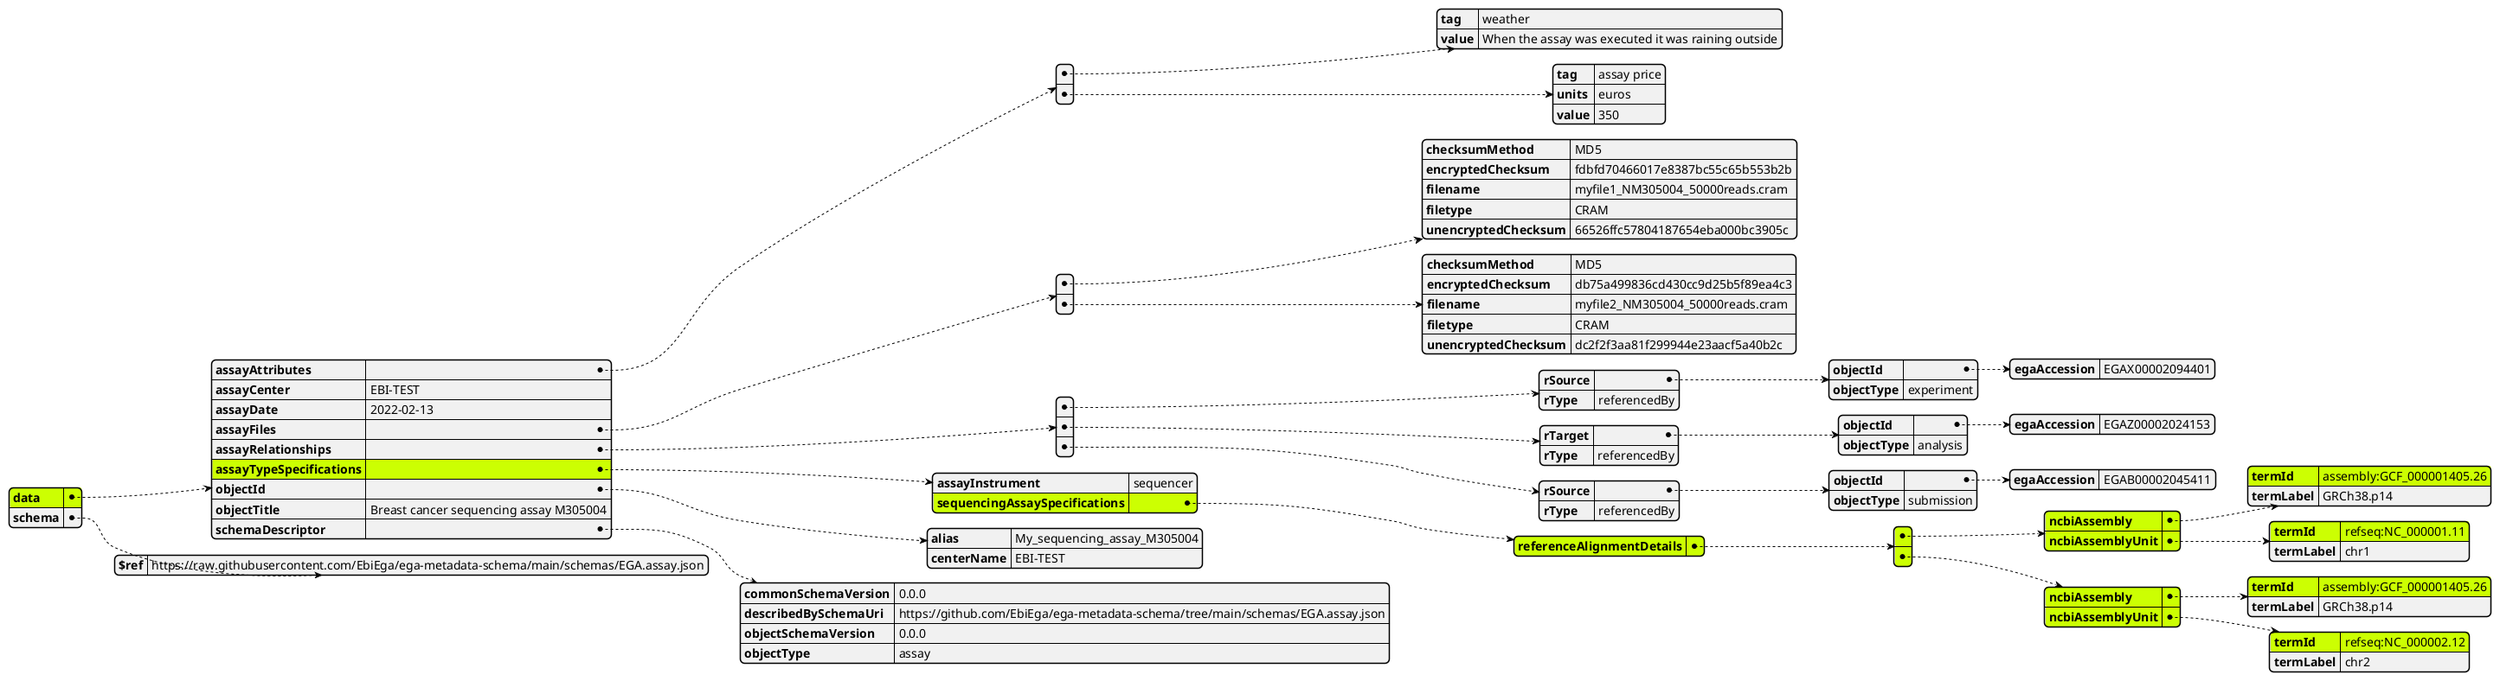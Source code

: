 @startjson
#highlight "data" / "assayTypeSpecifications" / "sequencingAssaySpecifications" / "referenceAlignmentDetails" / "0" / "ncbiAssembly" / "termId"
#highlight "data" / "assayTypeSpecifications" / "sequencingAssaySpecifications" / "referenceAlignmentDetails" / "0" / "ncbiAssemblyUnit" / "termId"
#highlight "data" / "assayTypeSpecifications" / "sequencingAssaySpecifications" / "referenceAlignmentDetails" / "1" / "ncbiAssembly" / "termId"
#highlight "data" / "assayTypeSpecifications" / "sequencingAssaySpecifications" / "referenceAlignmentDetails" / "1" / "ncbiAssemblyUnit" / "termId"
#highlight "data"
#highlight "data" / "assayTypeSpecifications"
#highlight "data" / "assayTypeSpecifications" / "sequencingAssaySpecifications"
#highlight "data" / "assayTypeSpecifications" / "sequencingAssaySpecifications" / "referenceAlignmentDetails"
#highlight "data" / "assayTypeSpecifications" / "sequencingAssaySpecifications" / "referenceAlignmentDetails" / "0"
#highlight "data" / "assayTypeSpecifications" / "sequencingAssaySpecifications" / "referenceAlignmentDetails" / "0" / "ncbiAssembly"
#highlight "data" / "assayTypeSpecifications" / "sequencingAssaySpecifications" / "referenceAlignmentDetails" / "0" / "ncbiAssemblyUnit"
#highlight "data" / "assayTypeSpecifications" / "sequencingAssaySpecifications" / "referenceAlignmentDetails" / "1"
#highlight "data" / "assayTypeSpecifications" / "sequencingAssaySpecifications" / "referenceAlignmentDetails" / "1" / "ncbiAssembly"
#highlight "data" / "assayTypeSpecifications" / "sequencingAssaySpecifications" / "referenceAlignmentDetails" / "1" / "ncbiAssemblyUnit"

{
    "data": {
        "assayAttributes": [
            {
                "tag": "weather",
                "value": "When the assay was executed it was raining outside"
            },
            {
                "tag": "assay price",
                "units": "euros",
                "value": 350
            }
        ],
        "assayCenter": "EBI-TEST",
        "assayDate": "2022-02-13",
        "assayFiles": [
            {
                "checksumMethod": "MD5",
                "encryptedChecksum": "fdbfd70466017e8387bc55c65b553b2b",
                "filename": "myfile1_NM305004_50000reads.cram",
                "filetype": "CRAM",
                "unencryptedChecksum": "66526ffc57804187654eba000bc3905c"
            },
            {
                "checksumMethod": "MD5",
                "encryptedChecksum": "db75a499836cd430cc9d25b5f89ea4c3",
                "filename": "myfile2_NM305004_50000reads.cram",
                "filetype": "CRAM",
                "unencryptedChecksum": "dc2f2f3aa81f299944e23aacf5a40b2c"
            }
        ],
        "assayRelationships": [
            {
                "rSource": {
                    "objectId": {
                        "egaAccession": "EGAX00002094401"
                    },
                    "objectType": "experiment"
                },
                "rType": "referencedBy"
            },
            {
                "rTarget": {
                    "objectId": {
                        "egaAccession": "EGAZ00002024153"
                    },
                    "objectType": "analysis"
                },
                "rType": "referencedBy"
            },
            {
                "rSource": {
                    "objectId": {
                        "egaAccession": "EGAB00002045411"
                    },
                    "objectType": "submission"
                },
                "rType": "referencedBy"
            }
        ],
        "assayTypeSpecifications": {
            "assayInstrument": "sequencer",
            "sequencingAssaySpecifications": {
                "referenceAlignmentDetails": [
                    {
                        "ncbiAssembly": {
                            "termId": "assembly:GCF_000001405.26",
                            "termLabel": "GRCh38.p14"
                        },
                        "ncbiAssemblyUnit": {
                            "termId": "refseq:NC_000001.11",
                            "termLabel": "chr1"
                        }
                    },
                    {
                        "ncbiAssembly": {
                            "termId": "assembly:GCF_000001405.26",
                            "termLabel": "GRCh38.p14"
                        },
                        "ncbiAssemblyUnit": {
                            "termId": "refseq:NC_000002.12",
                            "termLabel": "chr2"
                        }
                    }
                ]
            }
        },
        "objectId": {
            "alias": "My_sequencing_assay_M305004",
            "centerName": "EBI-TEST"
        },
        "objectTitle": "Breast cancer sequencing assay M305004",
        "schemaDescriptor": {
            "commonSchemaVersion": "0.0.0",
            "describedBySchemaUri": "https://github.com/EbiEga/ega-metadata-schema/tree/main/schemas/EGA.assay.json",
            "objectSchemaVersion": "0.0.0",
            "objectType": "assay"
        }
    },
    "schema": {
        "$ref": "https://raw.githubusercontent.com/EbiEga/ega-metadata-schema/main/schemas/EGA.assay.json"
    }
}
@endjson